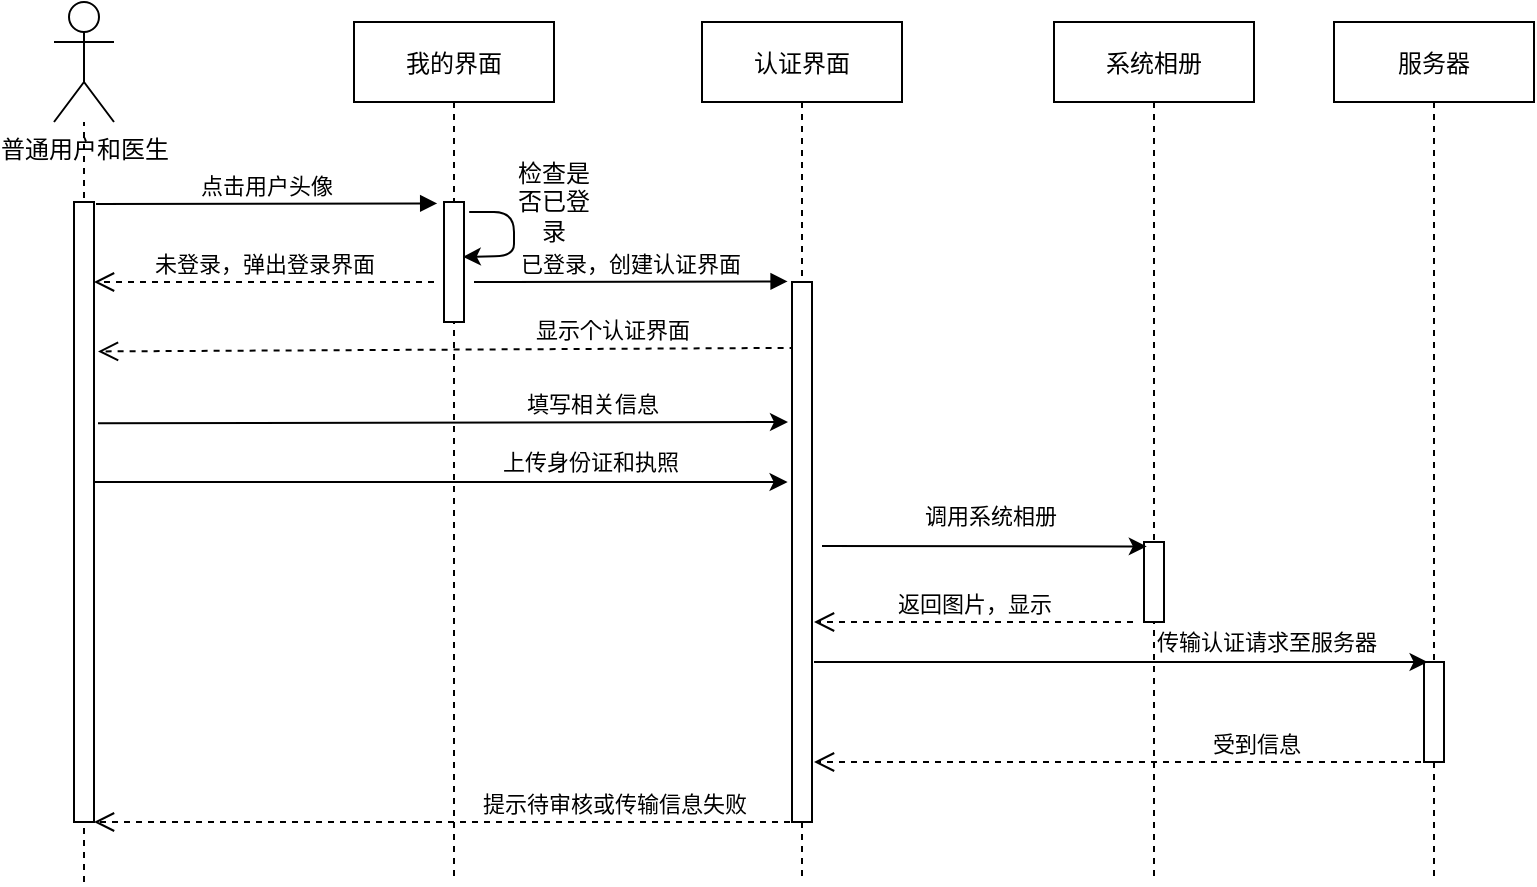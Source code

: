 <mxfile version="14.6.1" type="github">
  <diagram id="cBxB-dakmqxwlLrBVov9" name="Page-1">
    <mxGraphModel dx="1038" dy="548" grid="1" gridSize="10" guides="1" tooltips="1" connect="1" arrows="1" fold="1" page="1" pageScale="1" pageWidth="827" pageHeight="1169" math="0" shadow="0">
      <root>
        <mxCell id="0" />
        <mxCell id="1" parent="0" />
        <mxCell id="0U9lhf2auud4ACuxEMY_-50" value="我的界面" style="shape=umlLifeline;perimeter=lifelinePerimeter;container=1;collapsible=0;recursiveResize=0;rounded=0;shadow=0;strokeWidth=1;" vertex="1" parent="1">
          <mxGeometry x="190" y="80" width="100" height="430" as="geometry" />
        </mxCell>
        <mxCell id="0U9lhf2auud4ACuxEMY_-51" value="" style="points=[];perimeter=orthogonalPerimeter;rounded=0;shadow=0;strokeWidth=1;" vertex="1" parent="0U9lhf2auud4ACuxEMY_-50">
          <mxGeometry x="45" y="90" width="10" height="60" as="geometry" />
        </mxCell>
        <mxCell id="0U9lhf2auud4ACuxEMY_-52" value="" style="endArrow=classic;html=1;entryX=0.94;entryY=0.457;entryDx=0;entryDy=0;entryPerimeter=0;exitX=1.26;exitY=0.083;exitDx=0;exitDy=0;exitPerimeter=0;" edge="1" parent="0U9lhf2auud4ACuxEMY_-50" source="0U9lhf2auud4ACuxEMY_-51" target="0U9lhf2auud4ACuxEMY_-51">
          <mxGeometry width="50" height="50" relative="1" as="geometry">
            <mxPoint x="60" y="70" as="sourcePoint" />
            <mxPoint x="60" y="110" as="targetPoint" />
            <Array as="points">
              <mxPoint x="80" y="95" />
              <mxPoint x="80" y="117" />
            </Array>
          </mxGeometry>
        </mxCell>
        <mxCell id="0U9lhf2auud4ACuxEMY_-53" value="服务器" style="shape=umlLifeline;perimeter=lifelinePerimeter;container=1;collapsible=0;recursiveResize=0;rounded=0;shadow=0;strokeWidth=1;" vertex="1" parent="1">
          <mxGeometry x="680" y="80" width="100" height="430" as="geometry" />
        </mxCell>
        <mxCell id="0U9lhf2auud4ACuxEMY_-54" value="" style="points=[];perimeter=orthogonalPerimeter;rounded=0;shadow=0;strokeWidth=1;" vertex="1" parent="0U9lhf2auud4ACuxEMY_-53">
          <mxGeometry x="45" y="320" width="10" height="50" as="geometry" />
        </mxCell>
        <mxCell id="0U9lhf2auud4ACuxEMY_-56" value="普通用户和医生" style="shape=umlActor;verticalLabelPosition=bottom;verticalAlign=top;html=1;outlineConnect=0;fontStyle=0;fontFamily=Helvetica;" vertex="1" parent="1">
          <mxGeometry x="40" y="70" width="30" height="60" as="geometry" />
        </mxCell>
        <mxCell id="0U9lhf2auud4ACuxEMY_-57" value="" style="endArrow=none;dashed=1;html=1;fontFamily=Helvetica;" edge="1" parent="1" target="0U9lhf2auud4ACuxEMY_-56">
          <mxGeometry width="50" height="50" relative="1" as="geometry">
            <mxPoint x="55" y="510" as="sourcePoint" />
            <mxPoint x="54.5" y="160" as="targetPoint" />
          </mxGeometry>
        </mxCell>
        <mxCell id="0U9lhf2auud4ACuxEMY_-58" value="" style="html=1;points=[];perimeter=orthogonalPerimeter;fontFamily=Helvetica;" vertex="1" parent="1">
          <mxGeometry x="50" y="170" width="10" height="310" as="geometry" />
        </mxCell>
        <mxCell id="0U9lhf2auud4ACuxEMY_-59" value="点击用户头像" style="verticalAlign=bottom;endArrow=block;shadow=0;strokeWidth=1;entryX=-0.34;entryY=0.012;entryDx=0;entryDy=0;entryPerimeter=0;" edge="1" parent="1" target="0U9lhf2auud4ACuxEMY_-51">
          <mxGeometry relative="1" as="geometry">
            <mxPoint x="61" y="171" as="sourcePoint" />
            <mxPoint x="230" y="170" as="targetPoint" />
            <Array as="points" />
          </mxGeometry>
        </mxCell>
        <mxCell id="0U9lhf2auud4ACuxEMY_-60" value="显示个认证界面" style="html=1;verticalAlign=bottom;endArrow=open;dashed=1;endSize=8;fontFamily=Helvetica;entryX=1.2;entryY=0.241;entryDx=0;entryDy=0;entryPerimeter=0;exitX=0.18;exitY=0.122;exitDx=0;exitDy=0;exitPerimeter=0;" edge="1" parent="1" target="0U9lhf2auud4ACuxEMY_-58" source="0U9lhf2auud4ACuxEMY_-62">
          <mxGeometry x="-0.476" relative="1" as="geometry">
            <mxPoint x="408" y="270" as="sourcePoint" />
            <mxPoint x="72" y="270" as="targetPoint" />
            <Array as="points" />
            <mxPoint as="offset" />
          </mxGeometry>
        </mxCell>
        <mxCell id="0U9lhf2auud4ACuxEMY_-61" value="认证界面" style="shape=umlLifeline;perimeter=lifelinePerimeter;container=1;collapsible=0;recursiveResize=0;rounded=0;shadow=0;strokeWidth=1;" vertex="1" parent="1">
          <mxGeometry x="364" y="80" width="100" height="430" as="geometry" />
        </mxCell>
        <mxCell id="0U9lhf2auud4ACuxEMY_-62" value="" style="points=[];perimeter=orthogonalPerimeter;rounded=0;shadow=0;strokeWidth=1;" vertex="1" parent="0U9lhf2auud4ACuxEMY_-61">
          <mxGeometry x="45" y="130" width="10" height="270" as="geometry" />
        </mxCell>
        <mxCell id="0U9lhf2auud4ACuxEMY_-63" value="已登录，创建认证界面" style="verticalAlign=bottom;endArrow=block;shadow=0;strokeWidth=1;entryX=-0.22;entryY=-0.001;entryDx=0;entryDy=0;entryPerimeter=0;" edge="1" parent="1" target="0U9lhf2auud4ACuxEMY_-62">
          <mxGeometry relative="1" as="geometry">
            <mxPoint x="250" y="210" as="sourcePoint" />
            <mxPoint x="400.8" y="200.34" as="targetPoint" />
            <Array as="points" />
          </mxGeometry>
        </mxCell>
        <mxCell id="0U9lhf2auud4ACuxEMY_-64" value="系统相册" style="shape=umlLifeline;perimeter=lifelinePerimeter;container=1;collapsible=0;recursiveResize=0;rounded=0;shadow=0;strokeWidth=1;" vertex="1" parent="1">
          <mxGeometry x="540" y="80" width="100" height="430" as="geometry" />
        </mxCell>
        <mxCell id="0U9lhf2auud4ACuxEMY_-65" value="" style="points=[];perimeter=orthogonalPerimeter;rounded=0;shadow=0;strokeWidth=1;" vertex="1" parent="0U9lhf2auud4ACuxEMY_-64">
          <mxGeometry x="45" y="260" width="10" height="40" as="geometry" />
        </mxCell>
        <mxCell id="0U9lhf2auud4ACuxEMY_-66" value="" style="endArrow=classic;html=1;entryX=0.14;entryY=0.055;entryDx=0;entryDy=0;entryPerimeter=0;" edge="1" parent="1" target="0U9lhf2auud4ACuxEMY_-65">
          <mxGeometry width="50" height="50" relative="1" as="geometry">
            <mxPoint x="424" y="342" as="sourcePoint" />
            <mxPoint x="570" y="341" as="targetPoint" />
          </mxGeometry>
        </mxCell>
        <mxCell id="0U9lhf2auud4ACuxEMY_-67" value="调用系统相册" style="edgeLabel;html=1;align=center;verticalAlign=middle;resizable=0;points=[];" vertex="1" connectable="0" parent="0U9lhf2auud4ACuxEMY_-66">
          <mxGeometry x="0.114" y="4" relative="1" as="geometry">
            <mxPoint x="-7" y="-11" as="offset" />
          </mxGeometry>
        </mxCell>
        <mxCell id="0U9lhf2auud4ACuxEMY_-68" value="返回图片，显示" style="html=1;verticalAlign=bottom;endArrow=open;dashed=1;endSize=8;fontFamily=Helvetica;" edge="1" parent="1">
          <mxGeometry relative="1" as="geometry">
            <mxPoint x="579.5" y="380" as="sourcePoint" />
            <mxPoint x="420" y="380" as="targetPoint" />
          </mxGeometry>
        </mxCell>
        <mxCell id="0U9lhf2auud4ACuxEMY_-71" value="" style="endArrow=classic;html=1;exitX=1.2;exitY=0.357;exitDx=0;exitDy=0;exitPerimeter=0;" edge="1" parent="1" source="0U9lhf2auud4ACuxEMY_-58">
          <mxGeometry width="50" height="50" relative="1" as="geometry">
            <mxPoint x="60" y="300" as="sourcePoint" />
            <mxPoint x="407" y="280" as="targetPoint" />
            <Array as="points" />
          </mxGeometry>
        </mxCell>
        <mxCell id="0U9lhf2auud4ACuxEMY_-72" value="填写相关信息" style="edgeLabel;html=1;align=center;verticalAlign=middle;resizable=0;points=[];" vertex="1" connectable="0" parent="0U9lhf2auud4ACuxEMY_-71">
          <mxGeometry x="0.114" y="4" relative="1" as="geometry">
            <mxPoint x="55" y="-6" as="offset" />
          </mxGeometry>
        </mxCell>
        <mxCell id="0U9lhf2auud4ACuxEMY_-77" value="提示待审核或传输信息失败" style="html=1;verticalAlign=bottom;endArrow=open;dashed=1;endSize=8;fontFamily=Helvetica;" edge="1" parent="1">
          <mxGeometry x="-0.494" relative="1" as="geometry">
            <mxPoint x="408" y="480" as="sourcePoint" />
            <mxPoint x="60" y="480" as="targetPoint" />
            <Array as="points">
              <mxPoint x="222" y="480" />
            </Array>
            <mxPoint as="offset" />
          </mxGeometry>
        </mxCell>
        <mxCell id="0U9lhf2auud4ACuxEMY_-80" value="受到信息" style="html=1;verticalAlign=bottom;endArrow=open;dashed=1;endSize=8;" edge="1" parent="1" source="0U9lhf2auud4ACuxEMY_-53">
          <mxGeometry x="-0.422" relative="1" as="geometry">
            <mxPoint x="500" y="450" as="sourcePoint" />
            <mxPoint x="420" y="450" as="targetPoint" />
            <mxPoint x="1" as="offset" />
          </mxGeometry>
        </mxCell>
        <mxCell id="0U9lhf2auud4ACuxEMY_-83" value="检查是否已登录" style="text;html=1;strokeColor=none;fillColor=none;align=center;verticalAlign=middle;whiteSpace=wrap;rounded=0;" vertex="1" parent="1">
          <mxGeometry x="270" y="160" width="40" height="20" as="geometry" />
        </mxCell>
        <mxCell id="0U9lhf2auud4ACuxEMY_-84" value="未登录，弹出登录界面" style="html=1;verticalAlign=bottom;endArrow=open;dashed=1;endSize=8;fontFamily=Helvetica;entryX=1;entryY=0.217;entryDx=0;entryDy=0;entryPerimeter=0;" edge="1" parent="1">
          <mxGeometry relative="1" as="geometry">
            <mxPoint x="230" y="210" as="sourcePoint" />
            <mxPoint x="60" y="210" as="targetPoint" />
            <Array as="points" />
            <mxPoint as="offset" />
          </mxGeometry>
        </mxCell>
        <mxCell id="0U9lhf2auud4ACuxEMY_-85" value="" style="endArrow=classic;html=1;entryX=-0.22;entryY=0.226;entryDx=0;entryDy=0;entryPerimeter=0;exitX=1;exitY=0.326;exitDx=0;exitDy=0;exitPerimeter=0;" edge="1" parent="1">
          <mxGeometry width="50" height="50" relative="1" as="geometry">
            <mxPoint x="60" y="310.04" as="sourcePoint" />
            <mxPoint x="406.8" y="310" as="targetPoint" />
          </mxGeometry>
        </mxCell>
        <mxCell id="0U9lhf2auud4ACuxEMY_-86" value="上传身份证和执照" style="edgeLabel;html=1;align=center;verticalAlign=middle;resizable=0;points=[];" vertex="1" connectable="0" parent="0U9lhf2auud4ACuxEMY_-85">
          <mxGeometry x="0.114" y="4" relative="1" as="geometry">
            <mxPoint x="55" y="-6" as="offset" />
          </mxGeometry>
        </mxCell>
        <mxCell id="0U9lhf2auud4ACuxEMY_-87" value="" style="endArrow=classic;html=1;entryX=-0.22;entryY=0.226;entryDx=0;entryDy=0;entryPerimeter=0;" edge="1" parent="1">
          <mxGeometry width="50" height="50" relative="1" as="geometry">
            <mxPoint x="420" y="400" as="sourcePoint" />
            <mxPoint x="726.8" y="400" as="targetPoint" />
          </mxGeometry>
        </mxCell>
        <mxCell id="0U9lhf2auud4ACuxEMY_-88" value="传输认证请求至服务器" style="edgeLabel;html=1;align=center;verticalAlign=middle;resizable=0;points=[];" vertex="1" connectable="0" parent="0U9lhf2auud4ACuxEMY_-87">
          <mxGeometry x="0.114" y="4" relative="1" as="geometry">
            <mxPoint x="55" y="-6" as="offset" />
          </mxGeometry>
        </mxCell>
      </root>
    </mxGraphModel>
  </diagram>
</mxfile>
